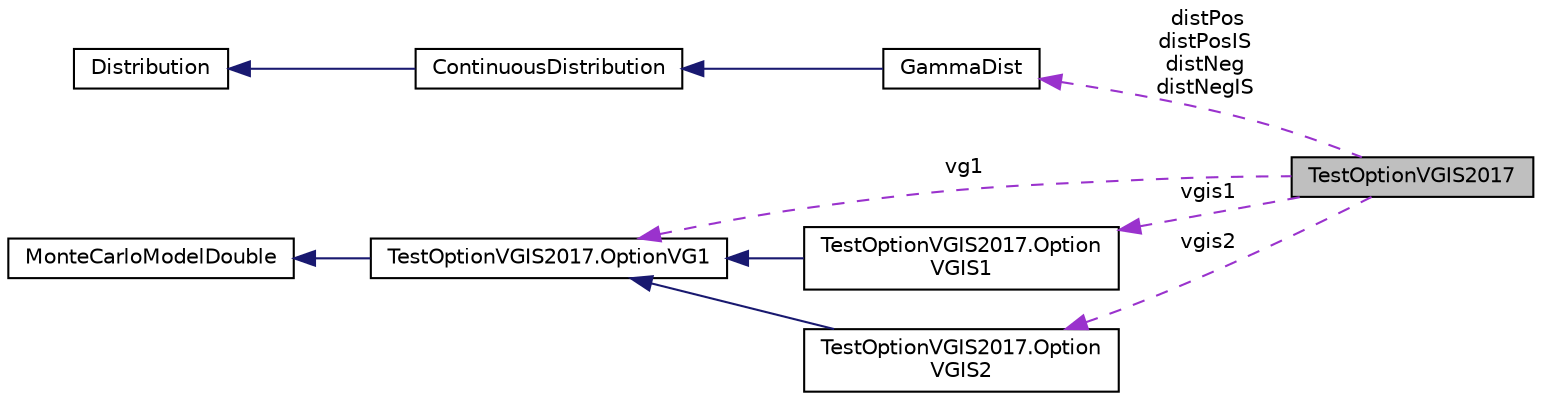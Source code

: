 digraph "TestOptionVGIS2017"
{
 // INTERACTIVE_SVG=YES
  bgcolor="transparent";
  edge [fontname="Helvetica",fontsize="10",labelfontname="Helvetica",labelfontsize="10"];
  node [fontname="Helvetica",fontsize="10",shape=record];
  rankdir="LR";
  Node1 [label="TestOptionVGIS2017",height=0.2,width=0.4,color="black", fillcolor="grey75", style="filled", fontcolor="black"];
  Node2 -> Node1 [dir="back",color="darkorchid3",fontsize="10",style="dashed",label=" distPos\ndistPosIS\ndistNeg\ndistNegIS" ,fontname="Helvetica"];
  Node2 [label="GammaDist",height=0.2,width=0.4,color="black",URL="$d7/dfd/classumontreal_1_1ssj_1_1probdist_1_1GammaDist.html",tooltip="Extends the class ContinuousDistribution for the gamma distribution   (page 337) with shape paramete..."];
  Node3 -> Node2 [dir="back",color="midnightblue",fontsize="10",style="solid",fontname="Helvetica"];
  Node3 [label="ContinuousDistribution",height=0.2,width=0.4,color="black",URL="$d3/d71/classumontreal_1_1ssj_1_1probdist_1_1ContinuousDistribution.html",tooltip="Classes implementing continuous distributions should inherit from this base class. "];
  Node4 -> Node3 [dir="back",color="midnightblue",fontsize="10",style="solid",fontname="Helvetica"];
  Node4 [label="Distribution",height=0.2,width=0.4,color="black",URL="$d6/dd2/interfaceumontreal_1_1ssj_1_1probdist_1_1Distribution.html",tooltip="This interface should be implemented by all classes supporting discrete and continuous distributions..."];
  Node5 -> Node1 [dir="back",color="darkorchid3",fontsize="10",style="dashed",label=" vgis1" ,fontname="Helvetica"];
  Node5 [label="TestOptionVGIS2017.Option\lVGIS1",height=0.2,width=0.4,color="black",URL="$d0/d9e/classift6561examples_1_1TestOptionVGIS2017_1_1OptionVGIS1.html"];
  Node6 -> Node5 [dir="back",color="midnightblue",fontsize="10",style="solid",fontname="Helvetica"];
  Node6 [label="TestOptionVGIS2017.OptionVG1",height=0.2,width=0.4,color="black",URL="$df/df4/classift6561examples_1_1TestOptionVGIS2017_1_1OptionVG1.html"];
  Node7 -> Node6 [dir="back",color="midnightblue",fontsize="10",style="solid",fontname="Helvetica"];
  Node7 [label="MonteCarloModelDouble",height=0.2,width=0.4,color="black",URL="$d3/d2f/interfaceumontreal_1_1ssj_1_1mcqmctools_1_1MonteCarloModelDouble.html",tooltip="An interface for a very simple simulation model for which Monte Carlo (MC) and RQMC experiments are t..."];
  Node8 -> Node1 [dir="back",color="darkorchid3",fontsize="10",style="dashed",label=" vgis2" ,fontname="Helvetica"];
  Node8 [label="TestOptionVGIS2017.Option\lVGIS2",height=0.2,width=0.4,color="black",URL="$da/d62/classift6561examples_1_1TestOptionVGIS2017_1_1OptionVGIS2.html"];
  Node6 -> Node8 [dir="back",color="midnightblue",fontsize="10",style="solid",fontname="Helvetica"];
  Node6 -> Node1 [dir="back",color="darkorchid3",fontsize="10",style="dashed",label=" vg1" ,fontname="Helvetica"];
}
